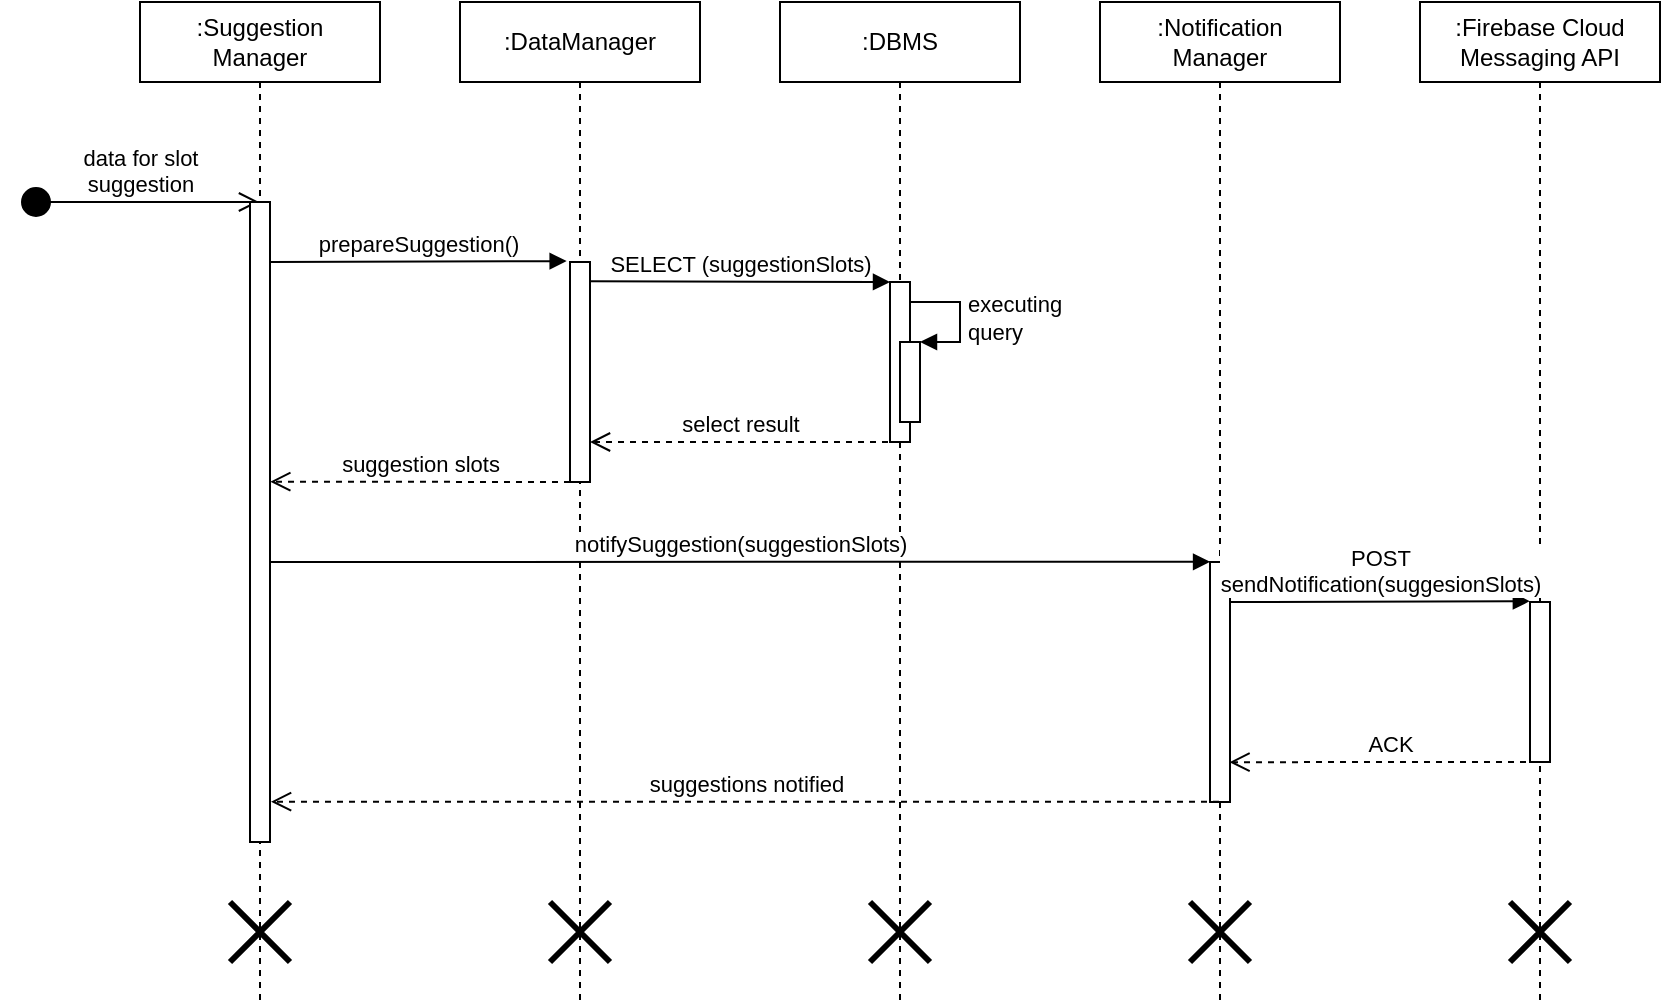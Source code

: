 <mxfile version="14.1.2" type="device"><diagram id="_IgWEoMcnVX5448soToQ" name="Page-1"><mxGraphModel dx="716" dy="400" grid="1" gridSize="10" guides="1" tooltips="1" connect="1" arrows="1" fold="1" page="1" pageScale="1" pageWidth="827" pageHeight="1169" math="0" shadow="0"><root><mxCell id="0"/><mxCell id="1" parent="0"/><mxCell id="tkIOPvDVLWxUi3LxIyLr-7" value=":Suggestion&lt;br&gt;Manager" style="shape=umlLifeline;perimeter=lifelinePerimeter;whiteSpace=wrap;html=1;container=1;collapsible=0;recursiveResize=0;outlineConnect=0;" parent="1" vertex="1"><mxGeometry x="80" y="40" width="120" height="500" as="geometry"/></mxCell><mxCell id="tkIOPvDVLWxUi3LxIyLr-32" value="" style="shape=umlDestroy;whiteSpace=wrap;html=1;strokeWidth=3;" parent="tkIOPvDVLWxUi3LxIyLr-7" vertex="1"><mxGeometry x="45" y="450" width="30" height="30" as="geometry"/></mxCell><mxCell id="tkIOPvDVLWxUi3LxIyLr-8" value=":Notification&lt;br&gt;Manager" style="shape=umlLifeline;perimeter=lifelinePerimeter;whiteSpace=wrap;html=1;container=1;collapsible=0;recursiveResize=0;outlineConnect=0;" parent="1" vertex="1"><mxGeometry x="560" y="40" width="120" height="500" as="geometry"/></mxCell><mxCell id="tkIOPvDVLWxUi3LxIyLr-9" value=":DataManager" style="shape=umlLifeline;perimeter=lifelinePerimeter;whiteSpace=wrap;html=1;container=1;collapsible=0;recursiveResize=0;outlineConnect=0;" parent="1" vertex="1"><mxGeometry x="240" y="40" width="120" height="500" as="geometry"/></mxCell><mxCell id="tkIOPvDVLWxUi3LxIyLr-10" value=":DBMS" style="shape=umlLifeline;perimeter=lifelinePerimeter;whiteSpace=wrap;html=1;container=1;collapsible=0;recursiveResize=0;outlineConnect=0;" parent="1" vertex="1"><mxGeometry x="400" y="40" width="120" height="500" as="geometry"/></mxCell><mxCell id="tkIOPvDVLWxUi3LxIyLr-11" value=":Firebase Cloud&lt;br&gt;Messaging API" style="shape=umlLifeline;perimeter=lifelinePerimeter;whiteSpace=wrap;html=1;container=1;collapsible=0;recursiveResize=0;outlineConnect=0;" parent="1" vertex="1"><mxGeometry x="720" y="40" width="120" height="500" as="geometry"/></mxCell><mxCell id="tkIOPvDVLWxUi3LxIyLr-12" value="data for slot &lt;br&gt;suggestion" style="html=1;verticalAlign=bottom;startArrow=circle;startFill=1;endArrow=open;startSize=6;endSize=8;" parent="1" edge="1"><mxGeometry width="80" relative="1" as="geometry"><mxPoint x="20" y="140" as="sourcePoint"/><mxPoint x="139.5" y="140" as="targetPoint"/></mxGeometry></mxCell><mxCell id="tkIOPvDVLWxUi3LxIyLr-13" value="prepareSuggestion()" style="html=1;verticalAlign=bottom;endArrow=block;entryX=-0.167;entryY=-0.004;entryDx=0;entryDy=0;entryPerimeter=0;" parent="1" target="tkIOPvDVLWxUi3LxIyLr-17" edge="1"><mxGeometry width="80" relative="1" as="geometry"><mxPoint x="145" y="170" as="sourcePoint"/><mxPoint x="235" y="170" as="targetPoint"/></mxGeometry></mxCell><mxCell id="tkIOPvDVLWxUi3LxIyLr-14" value="SELECT (suggestionSlots)" style="html=1;verticalAlign=bottom;endArrow=block;exitX=1.011;exitY=0.087;exitDx=0;exitDy=0;exitPerimeter=0;" parent="1" source="tkIOPvDVLWxUi3LxIyLr-17" target="tkIOPvDVLWxUi3LxIyLr-15" edge="1"><mxGeometry width="80" relative="1" as="geometry"><mxPoint x="340" y="180" as="sourcePoint"/><mxPoint x="420" y="180" as="targetPoint"/></mxGeometry></mxCell><mxCell id="tkIOPvDVLWxUi3LxIyLr-15" value="" style="html=1;points=[];perimeter=orthogonalPerimeter;" parent="1" vertex="1"><mxGeometry x="455" y="180" width="10" height="80" as="geometry"/></mxCell><mxCell id="tkIOPvDVLWxUi3LxIyLr-16" value="" style="html=1;points=[];perimeter=orthogonalPerimeter;" parent="1" vertex="1"><mxGeometry x="135" y="140" width="10" height="320" as="geometry"/></mxCell><mxCell id="tkIOPvDVLWxUi3LxIyLr-17" value="" style="html=1;points=[];perimeter=orthogonalPerimeter;" parent="1" vertex="1"><mxGeometry x="295" y="170" width="10" height="110" as="geometry"/></mxCell><mxCell id="tkIOPvDVLWxUi3LxIyLr-21" value="" style="html=1;points=[];perimeter=orthogonalPerimeter;" parent="1" vertex="1"><mxGeometry x="460" y="210" width="10" height="40" as="geometry"/></mxCell><mxCell id="tkIOPvDVLWxUi3LxIyLr-22" value="executing&lt;br&gt;query" style="edgeStyle=orthogonalEdgeStyle;html=1;align=left;spacingLeft=2;endArrow=block;rounded=0;entryX=1;entryY=0;" parent="1" target="tkIOPvDVLWxUi3LxIyLr-21" edge="1"><mxGeometry relative="1" as="geometry"><mxPoint x="465" y="190" as="sourcePoint"/><Array as="points"><mxPoint x="490" y="190"/></Array></mxGeometry></mxCell><mxCell id="tkIOPvDVLWxUi3LxIyLr-23" value="select result" style="html=1;verticalAlign=bottom;endArrow=open;dashed=1;endSize=8;" parent="1" target="tkIOPvDVLWxUi3LxIyLr-17" edge="1"><mxGeometry relative="1" as="geometry"><mxPoint x="454" y="260" as="sourcePoint"/><mxPoint x="374" y="260" as="targetPoint"/></mxGeometry></mxCell><mxCell id="tkIOPvDVLWxUi3LxIyLr-24" value="suggestion slots" style="html=1;verticalAlign=bottom;endArrow=open;dashed=1;endSize=8;entryX=1.013;entryY=0.437;entryDx=0;entryDy=0;entryPerimeter=0;" parent="1" target="tkIOPvDVLWxUi3LxIyLr-16" edge="1"><mxGeometry relative="1" as="geometry"><mxPoint x="295" y="280" as="sourcePoint"/><mxPoint x="245" y="280" as="targetPoint"/></mxGeometry></mxCell><mxCell id="tkIOPvDVLWxUi3LxIyLr-25" value="notifySuggestion(suggestionSlots)" style="html=1;verticalAlign=bottom;endArrow=block;entryX=0.004;entryY=-0.001;entryDx=0;entryDy=0;entryPerimeter=0;" parent="1" target="tkIOPvDVLWxUi3LxIyLr-26" edge="1"><mxGeometry width="80" relative="1" as="geometry"><mxPoint x="145" y="320" as="sourcePoint"/><mxPoint x="505" y="320" as="targetPoint"/></mxGeometry></mxCell><mxCell id="tkIOPvDVLWxUi3LxIyLr-26" value="" style="html=1;points=[];perimeter=orthogonalPerimeter;" parent="1" vertex="1"><mxGeometry x="615" y="320" width="10" height="120" as="geometry"/></mxCell><mxCell id="tkIOPvDVLWxUi3LxIyLr-27" value="POST &lt;br&gt;sendNotification(suggesionSlots)" style="html=1;verticalAlign=bottom;endArrow=block;entryX=-0.007;entryY=-0.005;entryDx=0;entryDy=0;entryPerimeter=0;" parent="1" target="tkIOPvDVLWxUi3LxIyLr-28" edge="1"><mxGeometry width="80" relative="1" as="geometry"><mxPoint x="625" y="340" as="sourcePoint"/><mxPoint x="705" y="340" as="targetPoint"/></mxGeometry></mxCell><mxCell id="tkIOPvDVLWxUi3LxIyLr-28" value="" style="html=1;points=[];perimeter=orthogonalPerimeter;" parent="1" vertex="1"><mxGeometry x="775" y="340" width="10" height="80" as="geometry"/></mxCell><mxCell id="tkIOPvDVLWxUi3LxIyLr-30" value="ACK" style="html=1;verticalAlign=bottom;endArrow=open;dashed=1;endSize=8;entryX=0.974;entryY=0.834;entryDx=0;entryDy=0;entryPerimeter=0;" parent="1" target="tkIOPvDVLWxUi3LxIyLr-26" edge="1"><mxGeometry relative="1" as="geometry"><mxPoint x="785" y="420" as="sourcePoint"/><mxPoint x="705" y="420" as="targetPoint"/></mxGeometry></mxCell><mxCell id="tkIOPvDVLWxUi3LxIyLr-31" value="suggestions notified" style="html=1;verticalAlign=bottom;endArrow=open;dashed=1;endSize=8;entryX=1.052;entryY=0.937;entryDx=0;entryDy=0;entryPerimeter=0;" parent="1" source="tkIOPvDVLWxUi3LxIyLr-8" target="tkIOPvDVLWxUi3LxIyLr-16" edge="1"><mxGeometry relative="1" as="geometry"><mxPoint x="540" y="440" as="sourcePoint"/><mxPoint x="225" y="440" as="targetPoint"/></mxGeometry></mxCell><mxCell id="tkIOPvDVLWxUi3LxIyLr-33" value="" style="shape=umlDestroy;whiteSpace=wrap;html=1;strokeWidth=3;" parent="1" vertex="1"><mxGeometry x="285" y="490" width="30" height="30" as="geometry"/></mxCell><mxCell id="tkIOPvDVLWxUi3LxIyLr-34" value="" style="shape=umlDestroy;whiteSpace=wrap;html=1;strokeWidth=3;" parent="1" vertex="1"><mxGeometry x="445" y="490" width="30" height="30" as="geometry"/></mxCell><mxCell id="tkIOPvDVLWxUi3LxIyLr-35" value="" style="shape=umlDestroy;whiteSpace=wrap;html=1;strokeWidth=3;" parent="1" vertex="1"><mxGeometry x="605" y="490" width="30" height="30" as="geometry"/></mxCell><mxCell id="tkIOPvDVLWxUi3LxIyLr-36" value="" style="shape=umlDestroy;whiteSpace=wrap;html=1;strokeWidth=3;" parent="1" vertex="1"><mxGeometry x="765" y="490" width="30" height="30" as="geometry"/></mxCell></root></mxGraphModel></diagram></mxfile>